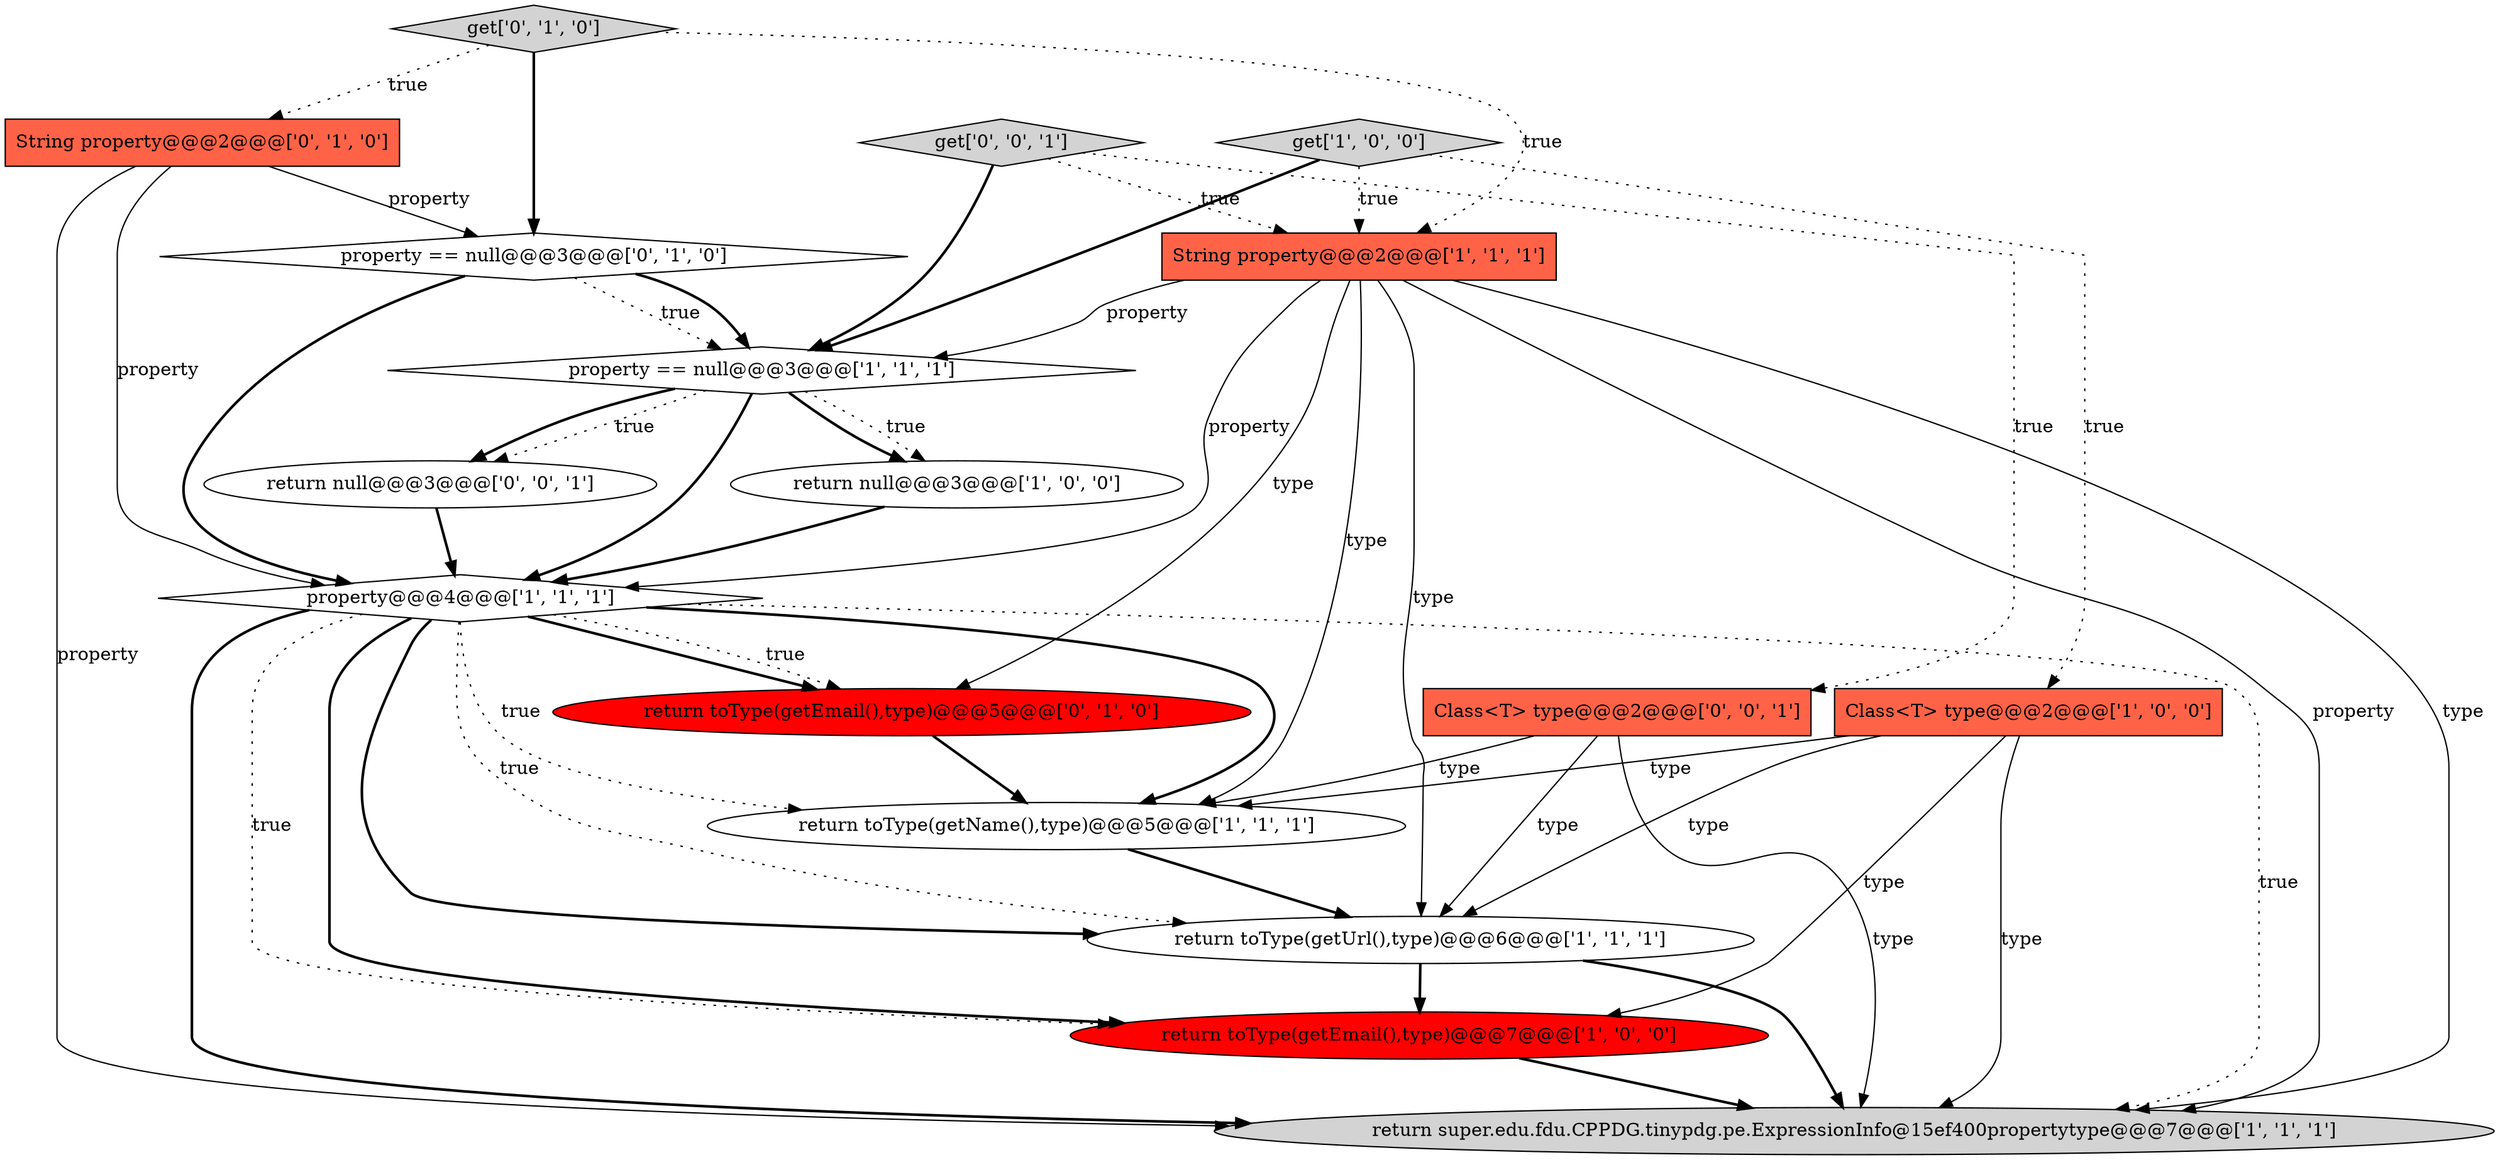 digraph {
5 [style = filled, label = "property == null@@@3@@@['1', '1', '1']", fillcolor = white, shape = diamond image = "AAA0AAABBB1BBB"];
10 [style = filled, label = "String property@@@2@@@['0', '1', '0']", fillcolor = tomato, shape = box image = "AAA0AAABBB2BBB"];
12 [style = filled, label = "get['0', '1', '0']", fillcolor = lightgray, shape = diamond image = "AAA0AAABBB2BBB"];
11 [style = filled, label = "property == null@@@3@@@['0', '1', '0']", fillcolor = white, shape = diamond image = "AAA0AAABBB2BBB"];
4 [style = filled, label = "return super.edu.fdu.CPPDG.tinypdg.pe.ExpressionInfo@15ef400propertytype@@@7@@@['1', '1', '1']", fillcolor = lightgray, shape = ellipse image = "AAA0AAABBB1BBB"];
14 [style = filled, label = "return null@@@3@@@['0', '0', '1']", fillcolor = white, shape = ellipse image = "AAA0AAABBB3BBB"];
16 [style = filled, label = "Class<T> type@@@2@@@['0', '0', '1']", fillcolor = tomato, shape = box image = "AAA0AAABBB3BBB"];
15 [style = filled, label = "get['0', '0', '1']", fillcolor = lightgray, shape = diamond image = "AAA0AAABBB3BBB"];
9 [style = filled, label = "String property@@@2@@@['1', '1', '1']", fillcolor = tomato, shape = box image = "AAA0AAABBB1BBB"];
13 [style = filled, label = "return toType(getEmail(),type)@@@5@@@['0', '1', '0']", fillcolor = red, shape = ellipse image = "AAA1AAABBB2BBB"];
1 [style = filled, label = "property@@@4@@@['1', '1', '1']", fillcolor = white, shape = diamond image = "AAA0AAABBB1BBB"];
2 [style = filled, label = "return toType(getName(),type)@@@5@@@['1', '1', '1']", fillcolor = white, shape = ellipse image = "AAA0AAABBB1BBB"];
6 [style = filled, label = "get['1', '0', '0']", fillcolor = lightgray, shape = diamond image = "AAA0AAABBB1BBB"];
0 [style = filled, label = "return null@@@3@@@['1', '0', '0']", fillcolor = white, shape = ellipse image = "AAA0AAABBB1BBB"];
7 [style = filled, label = "return toType(getEmail(),type)@@@7@@@['1', '0', '0']", fillcolor = red, shape = ellipse image = "AAA1AAABBB1BBB"];
8 [style = filled, label = "Class<T> type@@@2@@@['1', '0', '0']", fillcolor = tomato, shape = box image = "AAA0AAABBB1BBB"];
3 [style = filled, label = "return toType(getUrl(),type)@@@6@@@['1', '1', '1']", fillcolor = white, shape = ellipse image = "AAA0AAABBB1BBB"];
8->2 [style = solid, label="type"];
5->14 [style = dotted, label="true"];
1->4 [style = bold, label=""];
9->3 [style = solid, label="type"];
11->1 [style = bold, label=""];
2->3 [style = bold, label=""];
12->11 [style = bold, label=""];
9->2 [style = solid, label="type"];
1->3 [style = bold, label=""];
8->4 [style = solid, label="type"];
11->5 [style = dotted, label="true"];
10->11 [style = solid, label="property"];
5->0 [style = dotted, label="true"];
1->4 [style = dotted, label="true"];
7->4 [style = bold, label=""];
5->14 [style = bold, label=""];
15->16 [style = dotted, label="true"];
9->4 [style = solid, label="property"];
10->4 [style = solid, label="property"];
1->7 [style = bold, label=""];
1->13 [style = bold, label=""];
3->4 [style = bold, label=""];
9->1 [style = solid, label="property"];
15->9 [style = dotted, label="true"];
14->1 [style = bold, label=""];
15->5 [style = bold, label=""];
1->3 [style = dotted, label="true"];
1->7 [style = dotted, label="true"];
1->13 [style = dotted, label="true"];
16->2 [style = solid, label="type"];
5->1 [style = bold, label=""];
6->5 [style = bold, label=""];
11->5 [style = bold, label=""];
9->13 [style = solid, label="type"];
12->10 [style = dotted, label="true"];
5->0 [style = bold, label=""];
6->9 [style = dotted, label="true"];
10->1 [style = solid, label="property"];
3->7 [style = bold, label=""];
6->8 [style = dotted, label="true"];
0->1 [style = bold, label=""];
9->4 [style = solid, label="type"];
9->5 [style = solid, label="property"];
8->3 [style = solid, label="type"];
13->2 [style = bold, label=""];
16->3 [style = solid, label="type"];
1->2 [style = bold, label=""];
16->4 [style = solid, label="type"];
1->2 [style = dotted, label="true"];
8->7 [style = solid, label="type"];
12->9 [style = dotted, label="true"];
}

